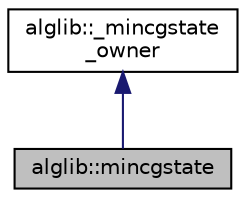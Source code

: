 digraph "alglib::mincgstate"
{
  edge [fontname="Helvetica",fontsize="10",labelfontname="Helvetica",labelfontsize="10"];
  node [fontname="Helvetica",fontsize="10",shape=record];
  Node0 [label="alglib::mincgstate",height=0.2,width=0.4,color="black", fillcolor="grey75", style="filled", fontcolor="black"];
  Node1 -> Node0 [dir="back",color="midnightblue",fontsize="10",style="solid",fontname="Helvetica"];
  Node1 [label="alglib::_mincgstate\l_owner",height=0.2,width=0.4,color="black", fillcolor="white", style="filled",URL="$classalglib_1_1__mincgstate__owner.html"];
}
